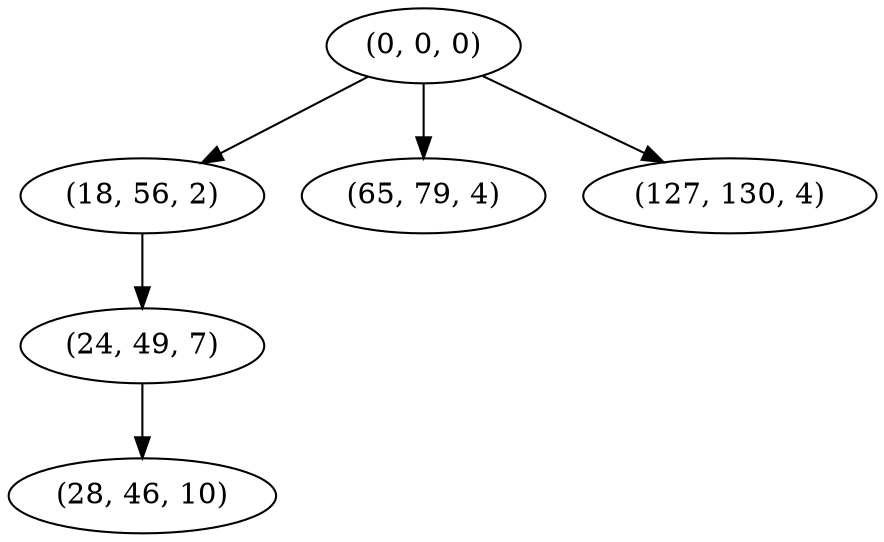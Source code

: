 digraph tree {
    "(0, 0, 0)";
    "(18, 56, 2)";
    "(24, 49, 7)";
    "(28, 46, 10)";
    "(65, 79, 4)";
    "(127, 130, 4)";
    "(0, 0, 0)" -> "(18, 56, 2)";
    "(0, 0, 0)" -> "(65, 79, 4)";
    "(0, 0, 0)" -> "(127, 130, 4)";
    "(18, 56, 2)" -> "(24, 49, 7)";
    "(24, 49, 7)" -> "(28, 46, 10)";
}
